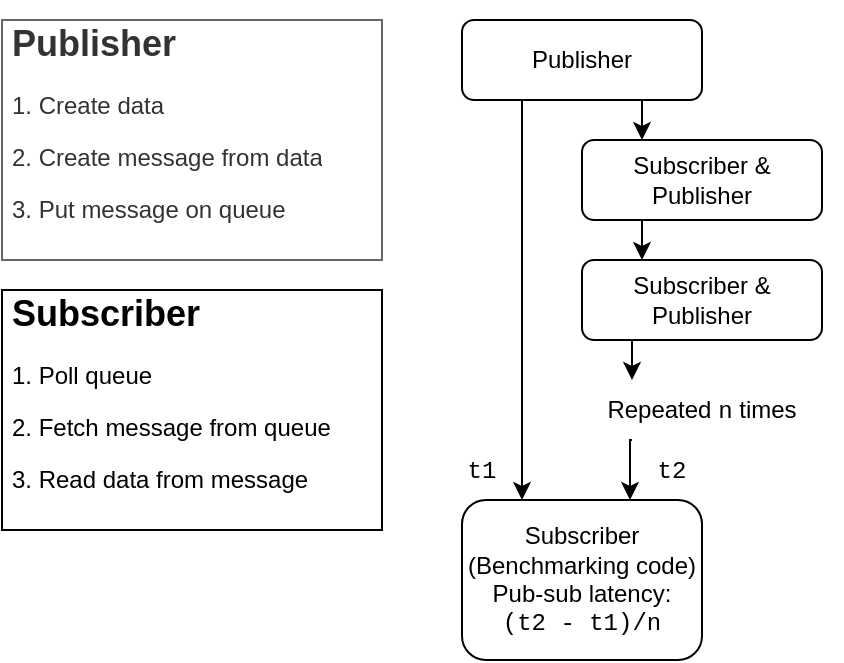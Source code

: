 <mxfile version="20.5.1" type="github">
  <diagram id="C5RBs43oDa-KdzZeNtuy" name="Page-1">
    <mxGraphModel dx="1353" dy="530" grid="1" gridSize="10" guides="1" tooltips="1" connect="1" arrows="1" fold="1" page="1" pageScale="1" pageWidth="827" pageHeight="1169" math="0" shadow="0">
      <root>
        <mxCell id="WIyWlLk6GJQsqaUBKTNV-0" />
        <mxCell id="WIyWlLk6GJQsqaUBKTNV-1" parent="WIyWlLk6GJQsqaUBKTNV-0" />
        <mxCell id="FAPLc8gfkrrreV1thjCl-5" style="edgeStyle=orthogonalEdgeStyle;rounded=0;orthogonalLoop=1;jettySize=auto;html=1;exitX=0.75;exitY=1;exitDx=0;exitDy=0;entryX=0.25;entryY=0;entryDx=0;entryDy=0;" edge="1" parent="WIyWlLk6GJQsqaUBKTNV-1" source="WIyWlLk6GJQsqaUBKTNV-3" target="FAPLc8gfkrrreV1thjCl-4">
          <mxGeometry relative="1" as="geometry" />
        </mxCell>
        <mxCell id="FAPLc8gfkrrreV1thjCl-6" style="edgeStyle=orthogonalEdgeStyle;rounded=0;orthogonalLoop=1;jettySize=auto;html=1;exitX=0.25;exitY=1;exitDx=0;exitDy=0;entryX=0.25;entryY=0;entryDx=0;entryDy=0;" edge="1" parent="WIyWlLk6GJQsqaUBKTNV-1" source="WIyWlLk6GJQsqaUBKTNV-3" target="FAPLc8gfkrrreV1thjCl-3">
          <mxGeometry relative="1" as="geometry" />
        </mxCell>
        <mxCell id="WIyWlLk6GJQsqaUBKTNV-3" value="Publisher" style="rounded=1;whiteSpace=wrap;html=1;fontSize=12;glass=0;strokeWidth=1;shadow=0;" parent="WIyWlLk6GJQsqaUBKTNV-1" vertex="1">
          <mxGeometry x="160" y="80" width="120" height="40" as="geometry" />
        </mxCell>
        <mxCell id="FAPLc8gfkrrreV1thjCl-0" value="&lt;p style=&quot;line-height: 0.6;&quot;&gt;&lt;/p&gt;&lt;h1 style=&quot;font-size: 18px;&quot;&gt;Publisher&lt;/h1&gt;&lt;p&gt;1. Create data&lt;/p&gt;&lt;p&gt;2. Create message from data&lt;/p&gt;&lt;p&gt;3. Put message on queue&lt;br&gt;&lt;/p&gt;&lt;p&gt;&lt;/p&gt;" style="text;html=1;strokeColor=#666666;fillColor=none;spacing=5;spacingTop=-20;whiteSpace=wrap;overflow=hidden;rounded=0;fontColor=#333333;" vertex="1" parent="WIyWlLk6GJQsqaUBKTNV-1">
          <mxGeometry x="-70" y="80" width="190" height="120" as="geometry" />
        </mxCell>
        <mxCell id="FAPLc8gfkrrreV1thjCl-1" value="&lt;h1 style=&quot;font-size: 18px;&quot;&gt;Subscriber&lt;/h1&gt;&lt;p&gt;1. Poll queue&lt;br&gt;&lt;/p&gt;&lt;p&gt;2. Fetch message from queue&lt;br&gt;&lt;/p&gt;&lt;p&gt;3. Read data from message&lt;br&gt;&lt;/p&gt;" style="text;html=1;spacing=5;spacingTop=-20;whiteSpace=wrap;overflow=hidden;rounded=0;strokeColor=default;" vertex="1" parent="WIyWlLk6GJQsqaUBKTNV-1">
          <mxGeometry x="-70" y="215" width="190" height="120" as="geometry" />
        </mxCell>
        <mxCell id="FAPLc8gfkrrreV1thjCl-2" value="&lt;font face=&quot;Courier New&quot;&gt;t1&lt;/font&gt;" style="text;html=1;strokeColor=none;fillColor=none;align=center;verticalAlign=middle;whiteSpace=wrap;rounded=0;" vertex="1" parent="WIyWlLk6GJQsqaUBKTNV-1">
          <mxGeometry x="160" y="290" width="20" height="30" as="geometry" />
        </mxCell>
        <mxCell id="FAPLc8gfkrrreV1thjCl-3" value="&lt;div&gt;Subscriber&lt;/div&gt;&lt;div&gt;(Benchmarking code)&lt;br&gt;&lt;/div&gt;&lt;div&gt;Pub-sub latency:&lt;br&gt;&lt;/div&gt;&lt;div&gt;&lt;font face=&quot;Courier New&quot;&gt;(t2 - t1)/n&lt;/font&gt;&lt;br&gt;&lt;/div&gt;" style="rounded=1;whiteSpace=wrap;html=1;" vertex="1" parent="WIyWlLk6GJQsqaUBKTNV-1">
          <mxGeometry x="160" y="320" width="120" height="80" as="geometry" />
        </mxCell>
        <mxCell id="FAPLc8gfkrrreV1thjCl-8" style="edgeStyle=orthogonalEdgeStyle;rounded=0;orthogonalLoop=1;jettySize=auto;html=1;exitX=0.25;exitY=1;exitDx=0;exitDy=0;entryX=0.25;entryY=0;entryDx=0;entryDy=0;" edge="1" parent="WIyWlLk6GJQsqaUBKTNV-1" source="FAPLc8gfkrrreV1thjCl-4" target="FAPLc8gfkrrreV1thjCl-7">
          <mxGeometry relative="1" as="geometry" />
        </mxCell>
        <mxCell id="FAPLc8gfkrrreV1thjCl-4" value="Subscriber &amp;amp; Publisher" style="rounded=1;whiteSpace=wrap;html=1;fontSize=12;glass=0;strokeWidth=1;shadow=0;" vertex="1" parent="WIyWlLk6GJQsqaUBKTNV-1">
          <mxGeometry x="220" y="140" width="120" height="40" as="geometry" />
        </mxCell>
        <mxCell id="FAPLc8gfkrrreV1thjCl-11" style="edgeStyle=orthogonalEdgeStyle;rounded=0;orthogonalLoop=1;jettySize=auto;html=1;exitX=0.25;exitY=1;exitDx=0;exitDy=0;entryX=0.25;entryY=0;entryDx=0;entryDy=0;" edge="1" parent="WIyWlLk6GJQsqaUBKTNV-1" source="FAPLc8gfkrrreV1thjCl-7" target="FAPLc8gfkrrreV1thjCl-10">
          <mxGeometry relative="1" as="geometry" />
        </mxCell>
        <mxCell id="FAPLc8gfkrrreV1thjCl-7" value="Subscriber &amp;amp; Publisher" style="rounded=1;whiteSpace=wrap;html=1;fontSize=12;glass=0;strokeWidth=1;shadow=0;" vertex="1" parent="WIyWlLk6GJQsqaUBKTNV-1">
          <mxGeometry x="220" y="200" width="120" height="40" as="geometry" />
        </mxCell>
        <mxCell id="FAPLc8gfkrrreV1thjCl-13" style="edgeStyle=orthogonalEdgeStyle;rounded=0;orthogonalLoop=1;jettySize=auto;html=1;exitX=0.25;exitY=1;exitDx=0;exitDy=0;entryX=0.7;entryY=0;entryDx=0;entryDy=0;entryPerimeter=0;" edge="1" parent="WIyWlLk6GJQsqaUBKTNV-1" source="FAPLc8gfkrrreV1thjCl-10" target="FAPLc8gfkrrreV1thjCl-3">
          <mxGeometry relative="1" as="geometry" />
        </mxCell>
        <mxCell id="FAPLc8gfkrrreV1thjCl-10" value="Repeated &lt;font face=&quot;Courier New&quot;&gt;n&lt;/font&gt; times" style="text;html=1;strokeColor=none;fillColor=none;align=center;verticalAlign=middle;whiteSpace=wrap;rounded=0;" vertex="1" parent="WIyWlLk6GJQsqaUBKTNV-1">
          <mxGeometry x="210" y="260" width="140" height="30" as="geometry" />
        </mxCell>
        <mxCell id="FAPLc8gfkrrreV1thjCl-14" value="&lt;div&gt;&lt;font face=&quot;Courier New&quot;&gt;t2&lt;/font&gt;&lt;/div&gt;" style="text;html=1;strokeColor=none;fillColor=none;align=center;verticalAlign=middle;whiteSpace=wrap;rounded=0;" vertex="1" parent="WIyWlLk6GJQsqaUBKTNV-1">
          <mxGeometry x="250" y="290" width="30" height="30" as="geometry" />
        </mxCell>
      </root>
    </mxGraphModel>
  </diagram>
</mxfile>
